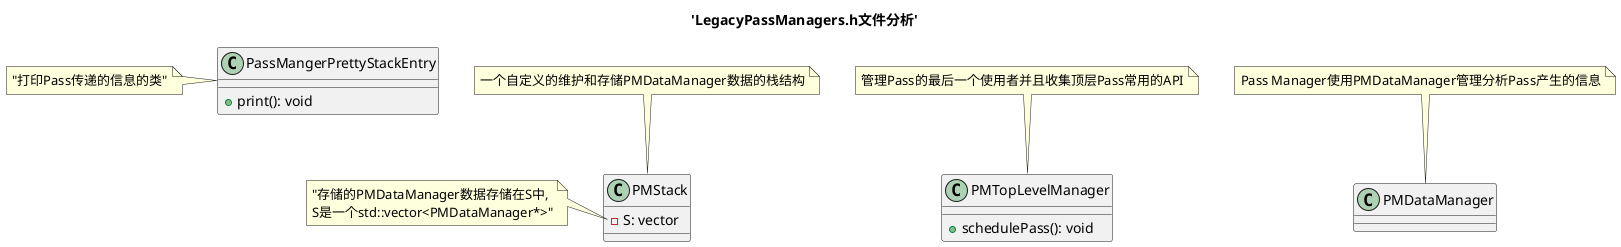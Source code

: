 @startuml

title 'LegacyPassManagers.h文件分析'

skinparam groupInheritance 2

class PassMangerPrettyStackEntry {
  + print(): void
}

note left of PassMangerPrettyStackEntry
  "打印Pass传递的信息的类"
endnote

class PMStack {
  - S: vector
}

note left of PMStack::S
  "存储的PMDataManager数据存储在S中,
  S是一个std::vector<PMDataManager*>"
endnote

class PMTopLevelManager {
  + schedulePass(): void
}

class PMDataManager {

}


' 注释
note "一个自定义的维护和存储PMDataManager数据的栈结构" as note_PMStack_spec

note "管理Pass的最后一个使用者并且收集顶层Pass常用的API" as note_PMTop_spec

note "Pass Manager使用PMDataManager管理分析Pass产生的信息" as note_PMData_spec


note_PMStack_spec               ..                PMStack
note_PMTop_spec                 ..                PMTopLevelManager
note_PMData_spec                ..                PMDataManager


@enduml